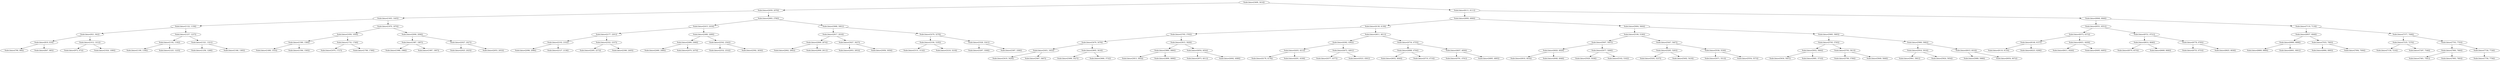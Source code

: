 digraph G{
1096411163 [label="Node{data=[3409, 3414]}"]
1096411163 -> 1532800776
1532800776 [label="Node{data=[2059, 2076]}"]
1532800776 -> 600657906
600657906 [label="Node{data=[1403, 1445]}"]
600657906 -> 1887466020
1887466020 [label="Node{data=[1122, 1158]}"]
1887466020 -> 2123846943
2123846943 [label="Node{data=[921, 942]}"]
2123846943 -> 1074630954
1074630954 [label="Node{data=[819, 819]}"]
1074630954 -> 167175174
167175174 [label="Node{data=[780, 800]}"]
1074630954 -> 2056566350
2056566350 [label="Node{data=[847, 885]}"]
2123846943 -> 1047477166
1047477166 [label="Node{data=[1012, 1012]}"]
1047477166 -> 306674056
306674056 [label="Node{data=[972, 972]}"]
1047477166 -> 749693202
749693202 [label="Node{data=[1024, 1090]}"]
1887466020 -> 1943444495
1943444495 [label="Node{data=[1237, 1237]}"]
1943444495 -> 874740624
874740624 [label="Node{data=[1192, 1192]}"]
874740624 -> 486662053
486662053 [label="Node{data=[1190, 1190]}"]
874740624 -> 1244775150
1244775150 [label="Node{data=[1225, 1225]}"]
1943444495 -> 222300483
222300483 [label="Node{data=[1321, 1321]}"]
222300483 -> 571481216
571481216 [label="Node{data=[1256, 1268]}"]
222300483 -> 838800272
838800272 [label="Node{data=[1346, 1385]}"]
600657906 -> 1973256691
1973256691 [label="Node{data=[1870, 1870]}"]
1973256691 -> 2015007762
2015007762 [label="Node{data=[1656, 1656]}"]
2015007762 -> 1514955661
1514955661 [label="Node{data=[1580, 1580]}"]
1514955661 -> 333879495
333879495 [label="Node{data=[1498, 1553]}"]
1514955661 -> 183304529
183304529 [label="Node{data=[1584, 1595]}"]
2015007762 -> 645643802
645643802 [label="Node{data=[1732, 1749]}"]
645643802 -> 521331027
521331027 [label="Node{data=[1670, 1727]}"]
645643802 -> 949314262
949314262 [label="Node{data=[1789, 1789]}"]
1973256691 -> 1511004956
1511004956 [label="Node{data=[2006, 2006]}"]
1511004956 -> 559998250
559998250 [label="Node{data=[1987, 1987]}"]
559998250 -> 703627308
703627308 [label="Node{data=[1968, 1968]}"]
559998250 -> 979420182
979420182 [label="Node{data=[1997, 1997]}"]
1511004956 -> 1626529981
1626529981 [label="Node{data=[2027, 2027]}"]
1626529981 -> 1184694332
1184694332 [label="Node{data=[2025, 2025]}"]
1626529981 -> 1799424291
1799424291 [label="Node{data=[2053, 2053]}"]
1532800776 -> 1472012329
1472012329 [label="Node{data=[2683, 2780]}"]
1472012329 -> 540923243
540923243 [label="Node{data=[2415, 2434]}"]
540923243 -> 244297136
244297136 [label="Node{data=[2177, 2201]}"]
244297136 -> 1835316563
1835316563 [label="Node{data=[2102, 2102]}"]
1835316563 -> 1399225534
1399225534 [label="Node{data=[2096, 2096]}"]
1835316563 -> 490630452
490630452 [label="Node{data=[2127, 2138]}"]
244297136 -> 1857007886
1857007886 [label="Node{data=[2322, 2337]}"]
1857007886 -> 648630181
648630181 [label="Node{data=[2265, 2273]}"]
1857007886 -> 1179272258
1179272258 [label="Node{data=[2360, 2405]}"]
540923243 -> 678680178
678680178 [label="Node{data=[2488, 2499]}"]
678680178 -> 1002911155
1002911155 [label="Node{data=[2466, 2466]}"]
1002911155 -> 1467977993
1467977993 [label="Node{data=[2460, 2460]}"]
1002911155 -> 1124317168
1124317168 [label="Node{data=[2470, 2470]}"]
678680178 -> 1970612644
1970612644 [label="Node{data=[2542, 2542]}"]
1970612644 -> 2006835220
2006835220 [label="Node{data=[2532, 2532]}"]
1970612644 -> 1547817015
1547817015 [label="Node{data=[2592, 2630]}"]
1472012329 -> 35864696
35864696 [label="Node{data=[3068, 3081]}"]
35864696 -> 1590129041
1590129041 [label="Node{data=[2917, 2918]}"]
1590129041 -> 1178777373
1178777373 [label="Node{data=[2846, 2874]}"]
1178777373 -> 340789130
340789130 [label="Node{data=[2842, 2842]}"]
1178777373 -> 208184824
208184824 [label="Node{data=[2909, 2911]}"]
1590129041 -> 1774589469
1774589469 [label="Node{data=[3027, 3027]}"]
1774589469 -> 988786279
988786279 [label="Node{data=[2953, 2953]}"]
1774589469 -> 773296871
773296871 [label="Node{data=[3056, 3056]}"]
35864696 -> 1729734072
1729734072 [label="Node{data=[3279, 3279]}"]
1729734072 -> 1052127672
1052127672 [label="Node{data=[3194, 3195]}"]
1052127672 -> 2037202079
2037202079 [label="Node{data=[3131, 3132]}"]
1052127672 -> 1811880447
1811880447 [label="Node{data=[3218, 3218]}"]
1729734072 -> 1105282397
1105282397 [label="Node{data=[3328, 3341]}"]
1105282397 -> 1314228008
1314228008 [label="Node{data=[3297, 3308]}"]
1105282397 -> 1590481849
1590481849 [label="Node{data=[3387, 3390]}"]
1096411163 -> 1299126654
1299126654 [label="Node{data=[6111, 6111]}"]
1299126654 -> 116356643
116356643 [label="Node{data=[4900, 4900]}"]
116356643 -> 1692523793
1692523793 [label="Node{data=[4138, 4139]}"]
1692523793 -> 1544067887
1544067887 [label="Node{data=[3765, 3765]}"]
1544067887 -> 1771687225
1771687225 [label="Node{data=[3479, 3479]}"]
1771687225 -> 347791431
347791431 [label="Node{data=[3451, 3452]}"]
347791431 -> 2128195220
2128195220 [label="Node{data=[3419, 3420]}"]
347791431 -> 1720746883
1720746883 [label="Node{data=[3467, 3467]}"]
1771687225 -> 1095203437
1095203437 [label="Node{data=[3605, 3618]}"]
1095203437 -> 45880026
45880026 [label="Node{data=[3496, 3527]}"]
1095203437 -> 824357143
824357143 [label="Node{data=[3666, 3732]}"]
1544067887 -> 1397530667
1397530667 [label="Node{data=[3915, 3929]}"]
1397530667 -> 698498109
698498109 [label="Node{data=[3880, 3880]}"]
698498109 -> 1265287441
1265287441 [label="Node{data=[3813, 3832]}"]
698498109 -> 1877240674
1877240674 [label="Node{data=[3899, 3899]}"]
1397530667 -> 1495257933
1495257933 [label="Node{data=[4054, 4054]}"]
1495257933 -> 1642356615
1642356615 [label="Node{data=[3973, 4011]}"]
1495257933 -> 2090563811
2090563811 [label="Node{data=[4062, 4089]}"]
1692523793 -> 812168041
812168041 [label="Node{data=[4611, 4611]}"]
812168041 -> 399149970
399149970 [label="Node{data=[4362, 4362]}"]
399149970 -> 1418851979
1418851979 [label="Node{data=[4203, 4212]}"]
1418851979 -> 1936375962
1936375962 [label="Node{data=[4178, 4178]}"]
1418851979 -> 116184677
116184677 [label="Node{data=[4291, 4339]}"]
399149970 -> 1161382705
1161382705 [label="Node{data=[4472, 4491]}"]
1161382705 -> 516413619
516413619 [label="Node{data=[4377, 4377]}"]
1161382705 -> 990684641
990684641 [label="Node{data=[4523, 4581]}"]
812168041 -> 1538462491
1538462491 [label="Node{data=[4734, 4755]}"]
1538462491 -> 1423752095
1423752095 [label="Node{data=[4688, 4704]}"]
1423752095 -> 1962865655
1962865655 [label="Node{data=[4632, 4640]}"]
1423752095 -> 704869156
704869156 [label="Node{data=[4710, 4710]}"]
1538462491 -> 1777043124
1777043124 [label="Node{data=[4837, 4858]}"]
1777043124 -> 1482344533
1482344533 [label="Node{data=[4791, 4791]}"]
1777043124 -> 1538849250
1538849250 [label="Node{data=[4895, 4895]}"]
116356643 -> 1788034018
1788034018 [label="Node{data=[5604, 5604]}"]
1788034018 -> 1601756706
1601756706 [label="Node{data=[5190, 5190]}"]
1601756706 -> 1366212088
1366212088 [label="Node{data=[5007, 5007]}"]
1366212088 -> 1300576734
1300576734 [label="Node{data=[4929, 4929]}"]
1300576734 -> 1052399527
1052399527 [label="Node{data=[4916, 4916]}"]
1300576734 -> 657069980
657069980 [label="Node{data=[4948, 4948]}"]
1366212088 -> 51376124
51376124 [label="Node{data=[5077, 5090]}"]
51376124 -> 1730182538
1730182538 [label="Node{data=[5020, 5038]}"]
51376124 -> 197855654
197855654 [label="Node{data=[5162, 5162]}"]
1601756706 -> 2083154356
2083154356 [label="Node{data=[5447, 5467]}"]
2083154356 -> 10885570
10885570 [label="Node{data=[5265, 5283]}"]
10885570 -> 1687087217
1687087217 [label="Node{data=[5202, 5237]}"]
10885570 -> 928734079
928734079 [label="Node{data=[5402, 5419]}"]
2083154356 -> 403960809
403960809 [label="Node{data=[5538, 5538]}"]
403960809 -> 684429600
684429600 [label="Node{data=[5471, 5513]}"]
403960809 -> 991242536
991242536 [label="Node{data=[5554, 5573]}"]
1788034018 -> 1450712470
1450712470 [label="Node{data=[5885, 5885]}"]
1450712470 -> 1366499339
1366499339 [label="Node{data=[5765, 5765]}"]
1366499339 -> 633727380
633727380 [label="Node{data=[5652, 5664]}"]
633727380 -> 931911789
931911789 [label="Node{data=[5634, 5647]}"]
633727380 -> 562685863
562685863 [label="Node{data=[5681, 5733]}"]
1366499339 -> 1773336805
1773336805 [label="Node{data=[5793, 5813]}"]
1773336805 -> 1664165134
1664165134 [label="Node{data=[5780, 5780]}"]
1773336805 -> 168870325
168870325 [label="Node{data=[5849, 5849]}"]
1450712470 -> 1682619279
1682619279 [label="Node{data=[5969, 5982]}"]
1682619279 -> 440472115
440472115 [label="Node{data=[5916, 5916]}"]
440472115 -> 1882348832
1882348832 [label="Node{data=[5901, 5901]}"]
440472115 -> 2082678778
2082678778 [label="Node{data=[5924, 5954]}"]
1682619279 -> 1300528434
1300528434 [label="Node{data=[6015, 6019]}"]
1300528434 -> 1598434875
1598434875 [label="Node{data=[5989, 5989]}"]
1300528434 -> 1031775150
1031775150 [label="Node{data=[6054, 6072]}"]
1299126654 -> 1476812556
1476812556 [label="Node{data=[6846, 6846]}"]
1476812556 -> 906347731
906347731 [label="Node{data=[6551, 6551]}"]
906347731 -> 1482429406
1482429406 [label="Node{data=[6372, 6372]}"]
1482429406 -> 410958248
410958248 [label="Node{data=[6146, 6157]}"]
410958248 -> 1919576980
1919576980 [label="Node{data=[6116, 6116]}"]
410958248 -> 1792088662
1792088662 [label="Node{data=[6223, 6296]}"]
1482429406 -> 1378559537
1378559537 [label="Node{data=[6451, 6459]}"]
1378559537 -> 1073051173
1073051173 [label="Node{data=[6411, 6426]}"]
1378559537 -> 518167684
518167684 [label="Node{data=[6495, 6495]}"]
906347731 -> 2088969892
2088969892 [label="Node{data=[6721, 6721]}"]
2088969892 -> 1997704619
1997704619 [label="Node{data=[6614, 6646]}"]
1997704619 -> 1665308978
1665308978 [label="Node{data=[6570, 6570]}"]
1997704619 -> 1775120226
1775120226 [label="Node{data=[6669, 6680]}"]
2088969892 -> 211649273
211649273 [label="Node{data=[6778, 6795]}"]
211649273 -> 1862347028
1862347028 [label="Node{data=[6753, 6753]}"]
211649273 -> 419280591
419280591 [label="Node{data=[6825, 6838]}"]
1476812556 -> 13643661
13643661 [label="Node{data=[7119, 7119]}"]
13643661 -> 1622863652
1622863652 [label="Node{data=[6937, 6949]}"]
1622863652 -> 102052782
102052782 [label="Node{data=[6880, 6898]}"]
102052782 -> 1932244589
1932244589 [label="Node{data=[6869, 6869]}"]
102052782 -> 1913017282
1913017282 [label="Node{data=[6901, 6901]}"]
1622863652 -> 1173504361
1173504361 [label="Node{data=[7033, 7083]}"]
1173504361 -> 1792381498
1792381498 [label="Node{data=[6984, 6995]}"]
1173504361 -> 1147394515
1147394515 [label="Node{data=[7094, 7094]}"]
13643661 -> 70978270
70978270 [label="Node{data=[7377, 7408]}"]
70978270 -> 1402333753
1402333753 [label="Node{data=[7235, 7270]}"]
1402333753 -> 353891891
353891891 [label="Node{data=[7158, 7216]}"]
1402333753 -> 1340086275
1340086275 [label="Node{data=[7297, 7346]}"]
70978270 -> 332498651
332498651 [label="Node{data=[7703, 7703]}"]
332498651 -> 1869177530
1869177530 [label="Node{data=[7660, 7660]}"]
1869177530 -> 1164289802
1164289802 [label="Node{data=[7461, 7581]}"]
1869177530 -> 168468389
168468389 [label="Node{data=[7693, 7693]}"]
332498651 -> 359806817
359806817 [label="Node{data=[7728, 7728]}"]
359806817 -> 824900551
824900551 [label="Node{data=[7756, 7756]}"]
}